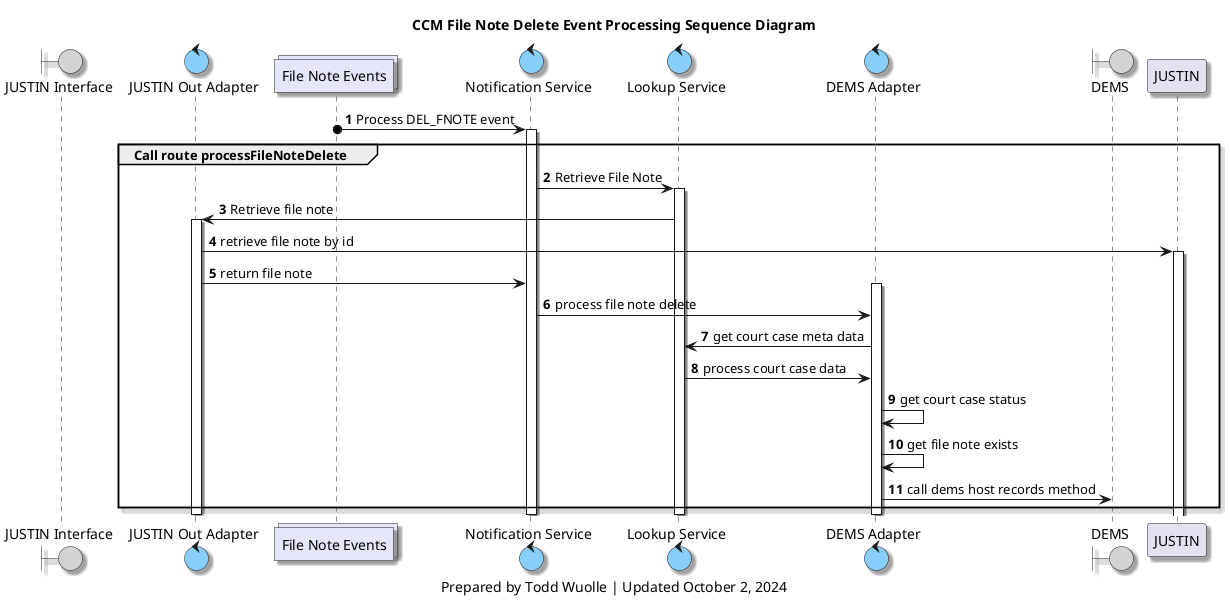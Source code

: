 @startuml
'hide footbox

skinparam Shadowing true
skinparam CollectionsBackgroundColor Lavender
skinparam ControlBackgroundColor LightSkyBlue
skinparam BoundaryBackgroundColor LightGrey 

/' 
Available colours
https://plantuml-documentation.readthedocs.io/en/latest/formatting/color-names.html
'/

boundary j_interface as "JUSTIN Interface"
control j_adapter as "JUSTIN Out Adapter"
collections inferred_file_note_topic as "File Note Events"
control notification_service as "Notification Service"
control lookup_service as "Lookup Service"
control dems_adapter as "DEMS Adapter"
boundary d_interface as "DEMS"

title
CCM File Note Delete Event Processing Sequence Diagram
end title

autonumber

inferred_file_note_topic o-> notification_service : Process DEL_FNOTE event
activate notification_service

group Call route processFileNoteDelete
notification_service -> lookup_service : Retrieve File Note
activate lookup_service

lookup_service -> j_adapter : Retrieve file note
activate j_adapter

j_adapter -> JUSTIN : retrieve file note by id
activate JUSTIN
j_adapter->notification_service : return file note
activate dems_adapter
notification_service-> dems_adapter : process file note delete
dems_adapter -> lookup_service : get court case meta data
lookup_service->dems_adapter : process court case data
dems_adapter->dems_adapter : get court case status
dems_adapter->dems_adapter : get file note exists
dems_adapter->d_interface :  call dems host records method


end group


deactivate notification_service
deactivate lookup_service
deactivate j_adapter
deactivate j_interface
deactivate d_interface
deactivate dems_adapter

caption
Prepared by Todd Wuolle | Updated October 2, 2024
end caption
@enduml